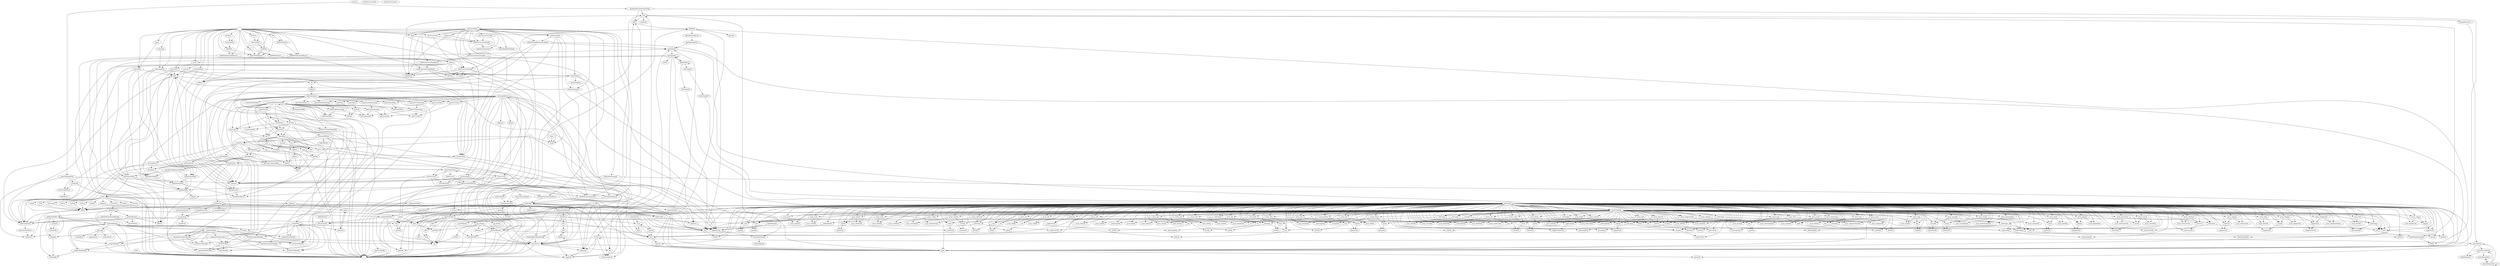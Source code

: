 strict digraph deps {
"_daterange" [style=solid];
"_daterangeOid" [style=solid];
"_int4range" [style=solid];
"_int4rangeOid" [style=solid];
"_int8range" [style=solid];
"_int8rangeOid" [style=solid];
"_numrange" [style=solid];
"_numrangeOid" [style=solid];
"_tsrange" [style=solid];
"_tsrangeOid" [style=solid];
"_tstzrange" [style=solid];
"_tstzrangeOid" [style=solid];
"array" [style=solid];
"arrayFormat" [style=solid];
"array_bit" [style=solid];
"array_bitOid" [style=solid];
"array_bool" [style=solid];
"array_boolOid" [style=solid];
"array_box" [style=solid];
"array_boxOid" [style=solid];
"array_bpchar" [style=solid];
"array_bpcharOid" [style=solid];
"array_bytea" [style=solid];
"array_byteaOid" [style=solid];
"array_char" [style=solid];
"array_charOid" [style=solid];
"array_cid" [style=solid];
"array_cidOid" [style=solid];
"array_cidr" [style=solid];
"array_cidrOid" [style=solid];
"array_circle" [style=solid];
"array_circleOid" [style=solid];
"array_date" [style=solid];
"array_dateOid" [style=solid];
"array_float4" [style=solid];
"array_float4Oid" [style=solid];
"array_float8" [style=solid];
"array_float8Oid" [style=solid];
"array_inet" [style=solid];
"array_inetOid" [style=solid];
"array_int2" [style=solid];
"array_int2Oid" [style=solid];
"array_int2vector" [style=solid];
"array_int2vectorOid" [style=solid];
"array_int4" [style=solid];
"array_int4Oid" [style=solid];
"array_int8" [style=solid];
"array_int8Oid" [style=solid];
"array_interval" [style=solid];
"array_intervalOid" [style=solid];
"array_json" [style=solid];
"array_jsonOid" [style=solid];
"array_jsonb" [style=solid];
"array_jsonbOid" [style=solid];
"array_line" [style=solid];
"array_lineOid" [style=solid];
"array_lseg" [style=solid];
"array_lsegOid" [style=solid];
"array_macaddr" [style=solid];
"array_macaddrOid" [style=solid];
"array_money" [style=solid];
"array_moneyOid" [style=solid];
"array_name" [style=solid];
"array_nameOid" [style=solid];
"array_numeric" [style=solid];
"array_numericOid" [style=solid];
"array_oid" [style=solid];
"array_oidOid" [style=solid];
"array_oidvector" [style=solid];
"array_oidvectorOid" [style=solid];
"array_path" [style=solid];
"array_pathOid" [style=solid];
"array_point" [style=solid];
"array_pointOid" [style=solid];
"array_polygon" [style=solid];
"array_polygonOid" [style=solid];
"array_record" [style=solid];
"array_recordOid" [style=solid];
"array_refcursor" [style=solid];
"array_refcursorOid" [style=solid];
"array_regclass" [style=solid];
"array_regclassOid" [style=solid];
"array_regoper" [style=solid];
"array_regoperOid" [style=solid];
"array_regoperator" [style=solid];
"array_regoperatorOid" [style=solid];
"array_regproc" [style=solid];
"array_regprocOid" [style=solid];
"array_regprocedure" [style=solid];
"array_regprocedureOid" [style=solid];
"array_regtype" [style=solid];
"array_regtypeOid" [style=solid];
"array_text" [style=solid];
"array_textOid" [style=solid];
"array_tid" [style=solid];
"array_tidOid" [style=solid];
"array_time" [style=solid];
"array_timeOid" [style=solid];
"array_timestamp" [style=solid];
"array_timestampOid" [style=solid];
"array_timestamptz" [style=solid];
"array_timestamptzOid" [style=solid];
"array_timetz" [style=solid];
"array_timetzOid" [style=solid];
"array_uuid" [style=solid];
"array_uuidOid" [style=solid];
"array_varbit" [style=solid];
"array_varbitOid" [style=solid];
"array_varchar" [style=solid];
"array_varcharOid" [style=solid];
"array_xid" [style=solid];
"array_xidOid" [style=solid];
"array_xml" [style=solid];
"array_xmlOid" [style=solid];
"attoFieldParser" [style=solid];
"begin" [style=solid];
"beginLevel" [style=solid];
"beginMode" [style=solid];
"bit" [style=solid];
"bitOid" [style=solid];
"bool" [style=solid];
"boolOid" [style=solid];
"box" [style=solid];
"boxOid" [style=solid];
"bpchar" [style=solid];
"bpcharOid" [style=solid];
"breakOnSingleQuestionMark" [style=solid];
"buildAction" [style=solid];
"buildQuery" [style=solid];
"bytea" [style=solid];
"byteaOid" [style=solid];
"catchViolation" [style=solid];
"char" [style=solid];
"charOid" [style=solid];
"checkError" [style=solid];
"cid" [style=solid];
"cidOid" [style=solid];
"cidr" [style=solid];
"cidrOid" [style=solid];
"circle" [style=solid];
"circleOid" [style=solid];
"close" [style=solid];
"closeCursor" [style=solid];
"cmpZonedTime" [style=solid];
"cmpZonedTimestamp" [style=solid];
"commit" [style=solid];
"connect" [style=solid];
"connectPostgreSQL" [style=solid];
"connectdb" [style=solid];
"constraintViolation" [style=solid];
"constraintViolationE" [style=solid];
"consumeResults" [style=solid];
"contains" [style=solid];
"containsBy" [style=solid];
"conversionError" [style=solid];
"conversionMap" [style=solid];
"convertNotice" [style=solid];
"copy" [style=solid];
"copy_" [style=solid];
"date" [style=solid];
"dateOid" [style=solid];
"dateToBuilder" [style=solid];
"daterange" [style=solid];
"daterangeOid" [style=solid];
"day" [style=solid];
"dayToBuilder" [style=solid];
"declareCursor" [style=solid];
"defaultConnectInfo" [style=solid];
"defaultFoldOptions" [style=solid];
"defaultIsolationLevel" [style=solid];
"defaultReadWriteMode" [style=solid];
"defaultTransactionMode" [style=solid];
"delimit" [style=solid];
"digit" [style=solid];
"digits2" [style=solid];
"digits3" [style=solid];
"digits4" [style=solid];
"disconnectedError" [style=solid];
"doCopy" [style=solid];
"doCopyIn" [style=solid];
"doFold" [style=solid];
"doFromField" [style=solid];
"doubleQuoted" [style=solid];
"ellipsis" [style=solid];
"empty" [style=solid];
"eq" [style=solid];
"esc" [style=solid];
"escapeAppend" [style=solid];
"escapeByteaConn" [style=solid];
"escapeIdentifier" [style=solid];
"escapeStringConn" [style=solid];
"escapeWrap" [style=solid];
"exec" [style=solid];
"execute" [style=solid];
"executeMany" [style=solid];
"execute_" [style=solid];
"f" [style=solid];
"fatalError" [style=solid];
"fdError" [style=solid];
"ff" [style=solid];
"field" [style=solid];
"fieldWith" [style=solid];
"finishExecute" [style=solid];
"finishQueryWith" [style=solid];
"finishQueryWithV" [style=solid];
"finishQueryWithVU" [style=solid];
"finishQueryWith\'" [style=solid];
"float4" [style=solid];
"float4Oid" [style=solid];
"float8" [style=solid];
"float8Oid" [style=solid];
"fmt" [style=solid];
"fmtError" [style=solid];
"fmtErrorBs" [style=solid];
"fmt\'" [style=solid];
"fold" [style=solid];
"foldCopyData" [style=solid];
"foldForward" [style=solid];
"foldForwardWithParser" [style=solid];
"foldM\'" [style=solid];
"foldWith" [style=solid];
"foldWithOptions" [style=solid];
"foldWithOptionsAndParser" [style=solid];
"foldWithOptionsAndParser_" [style=solid];
"foldWithOptions_" [style=solid];
"foldWith_" [style=solid];
"fold_" [style=solid];
"forEach" [style=solid];
"forEachWith" [style=solid];
"forEachWith_" [style=solid];
"forEach_" [style=solid];
"forM\'" [style=solid];
"format" [style=solid];
"formatMany" [style=solid];
"formatQuery" [style=solid];
"frac" [style=solid];
"fromArray" [style=solid];
"fromFieldJSONByteString" [style=solid];
"fromFieldRange" [style=solid];
"fromJSONField" [style=solid];
"fromPico" [style=solid];
"getAeson" [style=solid];
"getAttInfos" [style=solid];
"getBackendPID" [style=solid];
"getCopyCommandTag" [style=solid];
"getCopyData" [style=solid];
"getDate" [style=solid];
"getDay" [style=solid];
"getLocalTime" [style=solid];
"getLocalTimestamp" [style=solid];
"getNotification" [style=solid];
"getNotificationNonBlocking" [style=solid];
"getRowWith" [style=solid];
"getTimeOfDay" [style=solid];
"getTimeZone" [style=solid];
"getTimeZoneHMS" [style=solid];
"getTypeInfo" [style=solid];
"getTypeInfoByCol" [style=solid];
"getTypeInfo\'" [style=solid];
"getTypenameByCol" [style=solid];
"getTypoid" [style=solid];
"getUTCTime" [style=solid];
"getUTCTimestamp" [style=solid];
"getUnbounded" [style=solid];
"getZonedTime" [style=solid];
"getZonedTimestamp" [style=solid];
"getvalue" [style=solid];
"hstore" [style=solid];
"inQuotes" [style=solid];
"inet" [style=solid];
"inetOid" [style=solid];
"infixr" [style=solid];
"inlineTypoid" [style=solid];
"inlineTypoidP" [style=solid];
"int2" [style=solid];
"int2Oid" [style=solid];
"int2vector" [style=solid];
"int2vectorOid" [style=solid];
"int4" [style=solid];
"int4Oid" [style=solid];
"int4range" [style=solid];
"int4rangeOid" [style=solid];
"int8" [style=solid];
"int8Oid" [style=solid];
"int8range" [style=solid];
"int8rangeOid" [style=solid];
"interleaveFoldr" [style=solid];
"interval" [style=solid];
"intervalOid" [style=solid];
"isEmpty" [style=solid];
"isEmptyBy" [style=solid];
"isFailedTransactionError" [style=solid];
"isNoActiveTransactionError" [style=solid];
"isSerializationError" [style=solid];
"isSqlState" [style=solid];
"json" [style=solid];
"jsonOid" [style=solid];
"jsonb" [style=solid];
"jsonbOid" [style=solid];
"left" [style=solid];
"libPQError" [style=solid];
"liftB" [style=solid];
"liftConversion" [style=solid];
"liftPQ" [style=solid];
"liftRowParser" [style=solid];
"line" [style=solid];
"lineOid" [style=solid];
"loClose" [style=solid];
"loCreat" [style=solid];
"loCreate" [style=solid];
"loExport" [style=solid];
"loImport" [style=solid];
"loImportWithOid" [style=solid];
"loOpen" [style=solid];
"loRead" [style=solid];
"loSeek" [style=solid];
"loTell" [style=solid];
"loTruncate" [style=solid];
"loUnlink" [style=solid];
"loWrite" [style=solid];
"localTime" [style=solid];
"localTimeToBuilder" [style=solid];
"localTimestampToBuilder" [style=solid];
"localToUTCTimeOfDayHMS" [style=solid];
"lowerBound" [style=solid];
"lseg" [style=solid];
"lsegOid" [style=solid];
"macaddr" [style=solid];
"macaddrOid" [style=solid];
"mask" [style=solid];
"minimizeSpace" [style=solid];
"mkCompats" [style=solid];
"money" [style=solid];
"moneyOid" [style=solid];
"name" [style=solid];
"nameOid" [style=solid];
"newNullConnection" [style=solid];
"newSavepoint" [style=solid];
"newTempName" [style=solid];
"nfields" [style=solid];
"nominalDiffTime" [style=solid];
"nominalDiffTimeToBuilder" [style=solid];
"null" [style=solid];
"numFieldsRemaining" [style=solid];
"numeric" [style=solid];
"numericOid" [style=solid];
"numrange" [style=solid];
"numrangeOid" [style=solid];
"oid" [style=solid];
"oid2int" [style=solid];
"oidOid" [style=solid];
"oidvector" [style=solid];
"oidvectorOid" [style=solid];
"ok16" [style=solid];
"ok32" [style=solid];
"ok64" [style=solid];
"okBinary" [style=solid];
"okInt" [style=solid];
"okText" [style=solid];
"okText\'" [style=solid];
"optionalField" [style=solid];
"parseDate" [style=solid];
"parseDay" [style=solid];
"parseHStore" [style=solid];
"parseHStoreKeyVal" [style=solid];
"parseHStoreList" [style=solid];
"parseHStoreText" [style=solid];
"parseHStoreTexts" [style=solid];
"parseLocalTime" [style=solid];
"parseLocalTimestamp" [style=solid];
"parseMaybe" [style=solid];
"parseQ1" [style=solid];
"parseQ2" [style=solid];
"parseTemplate" [style=solid];
"parseTimeOfDay" [style=solid];
"parseUTCTime" [style=solid];
"parseUTCTimestamp" [style=solid];
"parseZonedTime" [style=solid];
"parseZonedTimestamp" [style=solid];
"path" [style=solid];
"pathOid" [style=solid];
"pgArrayFieldParser" [style=solid];
"pg_double" [style=solid];
"pg_rational" [style=solid];
"pgrange" [style=solid];
"plain" [style=solid];
"point" [style=solid];
"pointOid" [style=solid];
"polygon" [style=solid];
"polygonOid" [style=solid];
"postgreSQLConnectionString" [style=solid];
"putCopyData" [style=solid];
"putCopyEnd" [style=solid];
"putCopyError" [style=solid];
"query" [style=solid];
"queryWith" [style=solid];
"queryWith_" [style=solid];
"query_" [style=solid];
"quote" [style=solid];
"quoted" [style=solid];
"rangeElem" [style=solid];
"rangeToBuilder" [style=solid];
"rangeToBuilderBy" [style=solid];
"record" [style=solid];
"recordOid" [style=solid];
"refcursor" [style=solid];
"refcursorOid" [style=solid];
"regclass" [style=solid];
"regclassOid" [style=solid];
"regoper" [style=solid];
"regoperOid" [style=solid];
"regoperator" [style=solid];
"regoperatorOid" [style=solid];
"regproc" [style=solid];
"regprocOid" [style=solid];
"regprocedure" [style=solid];
"regprocedureOid" [style=solid];
"regtype" [style=solid];
"regtypeOid" [style=solid];
"releaseSavepoint" [style=solid];
"renderNull" [style=solid];
"returnError" [style=solid];
"returning" [style=solid];
"returningWith" [style=solid];
"rollback" [style=solid];
"rollbackToAndReleaseSavepoint" [style=solid];
"rollbackToSavepoint" [style=solid];
"rollback_" [style=solid];
"scanTillQuote" [style=solid];
"seconds" [style=solid];
"skipWhiteSpace" [style=solid];
"sql" [style=solid];
"sqlExp" [style=solid];
"staticTypeInfo" [style=solid];
"tableColumn" [style=solid];
"tableOid" [style=solid];
"text" [style=solid];
"textOid" [style=solid];
"throwLibPQError" [style=solid];
"throwResultError" [style=solid];
"tid" [style=solid];
"tidOid" [style=solid];
"time" [style=solid];
"timeOfDay" [style=solid];
"timeOfDayToBuilder" [style=solid];
"timeOid" [style=solid];
"timeZone" [style=solid];
"timeZoneHMS" [style=solid];
"timeZoneToBuilder" [style=solid];
"timestamp" [style=solid];
"timestampOid" [style=solid];
"timestamptz" [style=solid];
"timestamptzOid" [style=solid];
"timetz" [style=solid];
"timetzOid" [style=solid];
"toBuilder" [style=solid];
"toByteString" [style=solid];
"toJSONField" [style=solid];
"toLazyByteString" [style=solid];
"toPico" [style=solid];
"tsrange" [style=solid];
"tsrangeOid" [style=solid];
"tstzrange" [style=solid];
"tstzrangeOid" [style=solid];
"twoDigits" [style=solid];
"typeInfo" [style=solid];
"typeInfoByOid" [style=solid];
"typename" [style=solid];
"unBinary" [style=solid];
"unboundedToBuilder" [style=solid];
"unescapeBytea" [style=solid];
"unknown" [style=solid];
"unknownOid" [style=solid];
"upperBound" [style=solid];
"utc" [style=solid];
"utcTime" [style=solid];
"utcTimeToBuilder" [style=solid];
"utcTimestampToBuilder" [style=solid];
"uuid" [style=solid];
"uuidOid" [style=solid];
"varbit" [style=solid];
"varbitOid" [style=solid];
"varchar" [style=solid];
"varcharOid" [style=solid];
"void" [style=solid];
"voidOid" [style=solid];
"withConnection" [style=solid];
"withSavepoint" [style=solid];
"withTransaction" [style=solid];
"withTransactionLevel" [style=solid];
"withTransactionMode" [style=solid];
"withTransactionModeRetry" [style=solid];
"withTransactionModeRetry\'" [style=solid];
"withTransactionSerializable" [style=solid];
"xid" [style=solid];
"xidOid" [style=solid];
"xml" [style=solid];
"xmlOid" [style=solid];
"year" [style=solid];
"zonedTime" [style=solid];
"zonedTimeToBuilder" [style=solid];
"zonedTimestampToBuilder" [style=solid];
"" -> "begin";
"" -> "commit";
"" -> "defaultFoldOptions";
"" -> "execute";
"" -> "executeMany";
"" -> "execute_";
"" -> "fold";
"" -> "foldWith";
"" -> "foldWithOptions";
"" -> "foldWithOptionsAndParser";
"" -> "foldWithOptionsAndParser_";
"" -> "foldWithOptions_";
"" -> "foldWith_";
"" -> "fold_";
"" -> "forEach";
"" -> "forEachWith";
"" -> "forEachWith_";
"" -> "forEach_";
"" -> "formatMany";
"" -> "formatQuery";
"" -> "query";
"" -> "queryWith";
"" -> "queryWith_";
"" -> "query_";
"" -> "returning";
"" -> "returningWith";
"" -> "rollback";
"" -> "withSavepoint";
"" -> "withTransaction";
"_daterange" -> "_daterangeOid";
"_daterange" -> "daterange";
"_int4range" -> "_int4rangeOid";
"_int4range" -> "int4range";
"_int8range" -> "_int8rangeOid";
"_int8range" -> "int8range";
"_int8rangeOid" -> "toByteString";
"_numrange" -> "_numrangeOid";
"_numrange" -> "numrange";
"_tsrange" -> "_tsrangeOid";
"_tsrange" -> "tsrange";
"_tstzrange" -> "_tstzrangeOid";
"_tstzrange" -> "tstzrange";
"array" -> "array";
"array" -> "char";
"array" -> "plain";
"array" -> "quoted";
"arrayFormat" -> "array";
"arrayFormat" -> "plain";
"arrayFormat" -> "quoted";
"array_bit" -> "array_bitOid";
"array_bit" -> "bit";
"array_bool" -> "array_boolOid";
"array_bool" -> "bool";
"array_box" -> "array_boxOid";
"array_box" -> "box";
"array_bpchar" -> "array_bpcharOid";
"array_bpchar" -> "bpchar";
"array_bytea" -> "array_byteaOid";
"array_bytea" -> "bytea";
"array_char" -> "array_charOid";
"array_char" -> "char";
"array_cid" -> "array_cidOid";
"array_cid" -> "cid";
"array_cidr" -> "array_cidrOid";
"array_cidr" -> "cidr";
"array_circle" -> "array_circleOid";
"array_circle" -> "circle";
"array_date" -> "array_dateOid";
"array_date" -> "date";
"array_float4" -> "array_float4Oid";
"array_float4" -> "float4";
"array_float8" -> "array_float8Oid";
"array_float8" -> "float8";
"array_inet" -> "array_inetOid";
"array_inet" -> "inet";
"array_int2" -> "array_int2Oid";
"array_int2" -> "int2";
"array_int2vector" -> "array_int2vectorOid";
"array_int2vector" -> "int2vector";
"array_int4" -> "array_int4Oid";
"array_int4" -> "int4";
"array_int8" -> "array_int8Oid";
"array_int8" -> "int8";
"array_interval" -> "array_intervalOid";
"array_interval" -> "interval";
"array_json" -> "array_jsonOid";
"array_json" -> "json";
"array_jsonb" -> "array_jsonbOid";
"array_jsonb" -> "jsonb";
"array_line" -> "array_lineOid";
"array_line" -> "line";
"array_lseg" -> "array_lsegOid";
"array_lseg" -> "lseg";
"array_macaddr" -> "array_macaddrOid";
"array_macaddr" -> "macaddr";
"array_money" -> "array_moneyOid";
"array_money" -> "money";
"array_name" -> "array_nameOid";
"array_name" -> "name";
"array_numeric" -> "array_numericOid";
"array_numeric" -> "numeric";
"array_oid" -> "array_oidOid";
"array_oid" -> "oid";
"array_oidvector" -> "array_oidvectorOid";
"array_oidvector" -> "oidvector";
"array_path" -> "array_pathOid";
"array_path" -> "path";
"array_point" -> "array_pointOid";
"array_point" -> "point";
"array_polygon" -> "array_polygonOid";
"array_polygon" -> "polygon";
"array_record" -> "array_recordOid";
"array_record" -> "record";
"array_refcursor" -> "array_refcursorOid";
"array_refcursor" -> "refcursor";
"array_regclass" -> "array_regclassOid";
"array_regclass" -> "regclass";
"array_regoper" -> "array_regoperOid";
"array_regoper" -> "regoper";
"array_regoperator" -> "array_regoperatorOid";
"array_regoperator" -> "regoperator";
"array_regproc" -> "array_regprocOid";
"array_regproc" -> "regproc";
"array_regprocedure" -> "array_regprocedureOid";
"array_regprocedure" -> "regprocedure";
"array_regtype" -> "array_regtypeOid";
"array_regtype" -> "regtype";
"array_text" -> "array_textOid";
"array_text" -> "text";
"array_tid" -> "array_tidOid";
"array_tid" -> "tid";
"array_time" -> "array_timeOid";
"array_time" -> "time";
"array_timestamp" -> "array_timestampOid";
"array_timestamp" -> "timestamp";
"array_timestamptz" -> "array_timestamptzOid";
"array_timestamptz" -> "timestamptz";
"array_timetz" -> "array_timetzOid";
"array_timetz" -> "timetz";
"array_uuid" -> "array_uuidOid";
"array_uuid" -> "uuid";
"array_varbit" -> "array_varbitOid";
"array_varbit" -> "varbit";
"array_varchar" -> "array_varcharOid";
"array_varchar" -> "varchar";
"array_xid" -> "array_xidOid";
"array_xid" -> "xid";
"array_xml" -> "array_xmlOid";
"array_xml" -> "xml";
"attoFieldParser" -> "doFromField";
"attoFieldParser" -> "f";
"attoFieldParser" -> "field";
"attoFieldParser" -> "fieldWith";
"attoFieldParser" -> "numFieldsRemaining";
"attoFieldParser" -> "returnError";
"begin" -> "beginMode";
"begin" -> "defaultTransactionMode";
"beginLevel" -> "beginMode";
"beginLevel" -> "defaultTransactionMode";
"beginMode" -> "execute_";
"bit" -> "bitOid";
"bool" -> "boolOid";
"box" -> "boxOid";
"bpchar" -> "bpcharOid";
"breakOnSingleQuestionMark" -> "finishQueryWith";
"breakOnSingleQuestionMark" -> "finishQueryWithV";
"breakOnSingleQuestionMark" -> "finishQueryWithVU";
"breakOnSingleQuestionMark" -> "getRowWith";
"buildAction" -> "buildAction";
"buildAction" -> "escapeByteaConn";
"buildAction" -> "escapeIdentifier";
"buildAction" -> "escapeStringConn";
"buildAction" -> "fmtErrorBs";
"buildAction" -> "quote";
"buildQuery" -> "breakOnSingleQuestionMark";
"buildQuery" -> "buildAction";
"buildQuery" -> "fmtError";
"bytea" -> "byteaOid";
"catchViolation" -> "constraintViolation";
"catchViolation" -> "f";
"char" -> "charOid";
"cid" -> "cidOid";
"cidr" -> "cidrOid";
"circle" -> "circleOid";
"close" -> "mask";
"closeCursor" -> "execute_";
"closeCursor" -> "isFailedTransactionError";
"closeCursor" -> "name";
"closeCursor" -> "void";
"cmpZonedTime" -> "cmpZonedTimestamp";
"cmpZonedTime" -> "dayToBuilder";
"cmpZonedTime" -> "localTimeToBuilder";
"cmpZonedTime" -> "rangeToBuilder";
"cmpZonedTime" -> "rangeToBuilderBy";
"cmpZonedTime" -> "timeOfDayToBuilder";
"cmpZonedTime" -> "utcTimestampToBuilder";
"cmpZonedTime" -> "zonedTimestampToBuilder";
"cmpZonedTimestamp" -> "dateToBuilder";
"cmpZonedTimestamp" -> "localTimestampToBuilder";
"cmpZonedTimestamp" -> "nominalDiffTimeToBuilder";
"cmpZonedTimestamp" -> "rangeToBuilder";
"commit" -> "execute_";
"connect" -> "connectPostgreSQL";
"connect" -> "postgreSQLConnectionString";
"connectPostgreSQL" -> "connectdb";
"connectPostgreSQL" -> "execute_";
"connectPostgreSQL" -> "fatalError";
"connectdb" -> "fdError";
"connectdb" -> "throwLibPQError";
"constraintViolation" -> "parseMaybe";
"constraintViolation" -> "parseQ1";
"constraintViolation" -> "parseQ2";
"constraintViolationE" -> "constraintViolation";
"consumeResults" -> "closeCursor";
"consumeResults" -> "consumeResults";
"consumeResults" -> "declareCursor";
"consumeResults" -> "foldForward";
"consumeResults" -> "foldForwardWithParser";
"contains" -> "containsBy";
"conversionMap" -> "f";
"copy" -> "doCopy";
"copy" -> "formatQuery";
"copy_" -> "doCopy";
"date" -> "dateOid";
"dateToBuilder" -> "dayToBuilder";
"dateToBuilder" -> "unboundedToBuilder";
"daterange" -> "date";
"daterange" -> "daterangeOid";
"day" -> "char";
"day" -> "digits2";
"day" -> "liftB";
"day" -> "twoDigits";
"day" -> "year";
"declareCursor" -> "execute_";
"declareCursor" -> "name";
"declareCursor" -> "newTempName";
"declareCursor" -> "void";
"defaultTransactionMode" -> "defaultIsolationLevel";
"defaultTransactionMode" -> "defaultReadWriteMode";
"delimit" -> "delimit";
"delimit" -> "fmt\'";
"digits2" -> "digit";
"digits3" -> "digit";
"digits3" -> "digits2";
"digits4" -> "digit";
"digits4" -> "digits3";
"disconnectedError" -> "fatalError";
"doCopy" -> "exec";
"doCopy" -> "throwResultError";
"doCopyIn" -> "fdError";
"doFold" -> "closeCursor";
"doFold" -> "declareCursor";
"doFold" -> "f";
"doFold" -> "foldForwardWithParser";
"doFold" -> "withConnection";
"doFold" -> "withTransactionMode";
"doFromField" -> "f";
"doFromField" -> "returnError";
"doubleQuoted" -> "toByteString";
"empty" -> "eq";
"empty" -> "isEmpty";
"esc" -> "f";
"esc" -> "fromPico";
"esc" -> "mask";
"esc" -> "toByteString";
"esc" -> "toPico";
"escapeByteaConn" -> "escapeWrap";
"escapeIdentifier" -> "escapeWrap";
"escapeStringConn" -> "escapeWrap";
"escapeWrap" -> "checkError";
"escapeWrap" -> "f";
"escapeWrap" -> "withConnection";
"exec" -> "fdError";
"exec" -> "sql";
"exec" -> "throwLibPQError";
"exec" -> "withConnection";
"execute" -> "exec";
"execute" -> "finishExecute";
"execute" -> "formatQuery";
"executeMany" -> "exec";
"executeMany" -> "finishExecute";
"executeMany" -> "formatMany";
"execute_" -> "exec";
"execute_" -> "finishExecute";
"ff" -> "f";
"ff" -> "left";
"ff" -> "name";
"ff" -> "pgArrayFieldParser";
"ff" -> "tableOid";
"ff" -> "typename";
"field" -> "fieldWith";
"fieldWith" -> "conversionError";
"fieldWith" -> "ellipsis";
"fieldWith" -> "getTypenameByCol";
"fieldWith" -> "getvalue";
"fieldWith" -> "nfields";
"finishExecute" -> "throwResultError";
"finishQueryWith" -> "finishQueryWith\'";
"finishQueryWith" -> "forM\'";
"finishQueryWith" -> "getRowWith";
"finishQueryWithV" -> "finishQueryWith\'";
"finishQueryWithV" -> "getRowWith";
"finishQueryWithVU" -> "finishQueryWith\'";
"finishQueryWithVU" -> "getRowWith";
"finishQueryWith\'" -> "throwResultError";
"float4" -> "float4Oid";
"float8" -> "float8Oid";
"fmt" -> "fmt\'";
"fmtError" -> "toByteString";
"fmtErrorBs" -> "fmtError";
"fmt\'" -> "delimit";
"fold" -> "defaultFoldOptions";
"fold" -> "foldWithOptions";
"foldCopyData" -> "f";
"foldCopyData" -> "foldCopyData";
"foldCopyData" -> "getCopyData";
"foldForward" -> "foldForwardWithParser";
"foldForwardWithParser" -> "exec";
"foldForwardWithParser" -> "f";
"foldForwardWithParser" -> "foldM\'";
"foldForwardWithParser" -> "getRowWith";
"foldForwardWithParser" -> "name";
"foldForwardWithParser" -> "throwResultError";
"foldForwardWithParser" -> "toByteString";
"foldM\'" -> "catchViolation";
"foldM\'" -> "constraintViolation";
"foldM\'" -> "constraintViolationE";
"foldM\'" -> "f";
"foldM\'" -> "isFailedTransactionError";
"foldM\'" -> "isNoActiveTransactionError";
"foldM\'" -> "isSerializationError";
"foldWith" -> "defaultFoldOptions";
"foldWith" -> "foldWithOptionsAndParser";
"foldWithOptions" -> "foldWithOptionsAndParser";
"foldWithOptionsAndParser" -> "doFold";
"foldWithOptionsAndParser" -> "f";
"foldWithOptionsAndParser" -> "formatQuery";
"foldWithOptionsAndParser_" -> "doFold";
"foldWithOptionsAndParser_" -> "f";
"foldWithOptions_" -> "doFold";
"foldWithOptions_" -> "f";
"foldWith_" -> "defaultFoldOptions";
"foldWith_" -> "foldWithOptionsAndParser_";
"fold_" -> "defaultFoldOptions";
"fold_" -> "foldWithOptions_";
"forEach" -> "forEachWith";
"forEachWith" -> "foldWith";
"forEachWith_" -> "foldWith_";
"forEach_" -> "forEachWith_";
"forM\'" -> "loClose";
"forM\'" -> "loCreat";
"forM\'" -> "loCreate";
"forM\'" -> "loExport";
"forM\'" -> "loImport";
"forM\'" -> "loImportWithOid";
"forM\'" -> "loOpen";
"forM\'" -> "loRead";
"forM\'" -> "loSeek";
"forM\'" -> "loTell";
"forM\'" -> "loTruncate";
"forM\'" -> "loUnlink";
"forM\'" -> "loWrite";
"format" -> "f";
"format" -> "optionalField";
"format" -> "returnError";
"formatMany" -> "buildQuery";
"formatMany" -> "fmtError";
"formatMany" -> "parseTemplate";
"formatMany" -> "toByteString";
"formatQuery" -> "buildQuery";
"formatQuery" -> "null";
"formatQuery" -> "toByteString";
"frac" -> "digit";
"frac" -> "digits4";
"frac" -> "liftB";
"fromArray" -> "array";
"fromArray" -> "f";
"fromArray" -> "fmt";
"fromArray" -> "fromFieldJSONByteString";
"fromArray" -> "liftConversion";
"fromArray" -> "returnError";
"fromArray" -> "uuid";
"fromFieldJSONByteString" -> "f";
"fromFieldJSONByteString" -> "returnError";
"fromFieldRange" -> "cmpZonedTime";
"fromFieldRange" -> "empty";
"fromFieldRange" -> "f";
"fromFieldRange" -> "pgrange";
"fromFieldRange" -> "rangeToBuilder";
"fromFieldRange" -> "rangeToBuilderBy";
"fromFieldRange" -> "returnError";
"fromFieldRange" -> "typeInfo";
"fromFieldRange" -> "utcTimeToBuilder";
"fromFieldRange" -> "zonedTimeToBuilder";
"fromJSONField" -> "eq";
"fromJSONField" -> "f";
"fromJSONField" -> "liftConversion";
"fromJSONField" -> "path";
"fromJSONField" -> "returnError";
"fromPico" -> "copy";
"fromPico" -> "copy_";
"fromPico" -> "foldCopyData";
"fromPico" -> "getCopyData";
"fromPico" -> "putCopyData";
"fromPico" -> "putCopyEnd";
"fromPico" -> "putCopyError";
"getAeson" -> "f";
"getAeson" -> "fromJSONField";
"getAeson" -> "getAeson";
"getAeson" -> "getBackendPID";
"getAeson" -> "getNotification";
"getAeson" -> "getNotificationNonBlocking";
"getAttInfos" -> "getAttInfos";
"getAttInfos" -> "getTypeInfo\'";
"getAttInfos" -> "inlineTypoid";
"getAttInfos" -> "mkCompats";
"getBackendPID" -> "contains";
"getBackendPID" -> "containsBy";
"getBackendPID" -> "empty";
"getBackendPID" -> "f";
"getBackendPID" -> "fromFieldRange";
"getBackendPID" -> "isEmpty";
"getBackendPID" -> "isEmptyBy";
"getBackendPID" -> "withConnection";
"getCopyCommandTag" -> "consumeResults";
"getCopyData" -> "fdError";
"getCopyData" -> "getCopyCommandTag";
"getCopyData" -> "withConnection";
"getDate" -> "getDay";
"getDate" -> "getUnbounded";
"getLocalTimestamp" -> "getLocalTime";
"getLocalTimestamp" -> "getUnbounded";
"getNotification" -> "convertNotice";
"getNotification" -> "fdError";
"getNotification" -> "void";
"getNotification" -> "withConnection";
"getNotificationNonBlocking" -> "convertNotice";
"getNotificationNonBlocking" -> "withConnection";
"getRowWith" -> "ellipsis";
"getRowWith" -> "forM\'";
"getRowWith" -> "getTypeInfo";
"getTimeZone" -> "utc";
"getTypeInfo" -> "getTypeInfo\'";
"getTypeInfo" -> "staticTypeInfo";
"getTypeInfoByCol" -> "getTypeInfo";
"getTypeInfoByCol" -> "oid";
"getTypeInfo\'" -> "fatalError";
"getTypeInfo\'" -> "getAttInfos";
"getTypeInfo\'" -> "getTypeInfo\'";
"getTypeInfo\'" -> "oid";
"getTypeInfo\'" -> "oid2int";
"getTypeInfo\'" -> "query";
"getTypeInfo\'" -> "typeInfo";
"getTypenameByCol" -> "getTypeInfoByCol";
"getTypoid" -> "_daterange";
"getTypoid" -> "_daterangeOid";
"getTypoid" -> "_int4range";
"getTypoid" -> "_int4rangeOid";
"getTypoid" -> "_int8range";
"getTypoid" -> "_int8rangeOid";
"getTypoid" -> "_numrange";
"getTypoid" -> "_numrangeOid";
"getTypoid" -> "_tsrange";
"getTypoid" -> "_tsrangeOid";
"getTypoid" -> "_tstzrange";
"getTypoid" -> "_tstzrangeOid";
"getTypoid" -> "array_bit";
"getTypoid" -> "array_bitOid";
"getTypoid" -> "array_bool";
"getTypoid" -> "array_boolOid";
"getTypoid" -> "array_box";
"getTypoid" -> "array_boxOid";
"getTypoid" -> "array_bpchar";
"getTypoid" -> "array_bpcharOid";
"getTypoid" -> "array_bytea";
"getTypoid" -> "array_byteaOid";
"getTypoid" -> "array_char";
"getTypoid" -> "array_charOid";
"getTypoid" -> "array_cid";
"getTypoid" -> "array_cidOid";
"getTypoid" -> "array_cidr";
"getTypoid" -> "array_cidrOid";
"getTypoid" -> "array_circle";
"getTypoid" -> "array_circleOid";
"getTypoid" -> "array_date";
"getTypoid" -> "array_dateOid";
"getTypoid" -> "array_float4";
"getTypoid" -> "array_float4Oid";
"getTypoid" -> "array_float8";
"getTypoid" -> "array_float8Oid";
"getTypoid" -> "array_inet";
"getTypoid" -> "array_inetOid";
"getTypoid" -> "array_int2";
"getTypoid" -> "array_int2Oid";
"getTypoid" -> "array_int2vector";
"getTypoid" -> "array_int2vectorOid";
"getTypoid" -> "array_int4";
"getTypoid" -> "array_int4Oid";
"getTypoid" -> "array_int8";
"getTypoid" -> "array_int8Oid";
"getTypoid" -> "array_interval";
"getTypoid" -> "array_intervalOid";
"getTypoid" -> "array_json";
"getTypoid" -> "array_jsonOid";
"getTypoid" -> "array_jsonb";
"getTypoid" -> "array_jsonbOid";
"getTypoid" -> "array_line";
"getTypoid" -> "array_lineOid";
"getTypoid" -> "array_lseg";
"getTypoid" -> "array_lsegOid";
"getTypoid" -> "array_macaddr";
"getTypoid" -> "array_macaddrOid";
"getTypoid" -> "array_money";
"getTypoid" -> "array_moneyOid";
"getTypoid" -> "array_name";
"getTypoid" -> "array_nameOid";
"getTypoid" -> "array_numeric";
"getTypoid" -> "array_numericOid";
"getTypoid" -> "array_oid";
"getTypoid" -> "array_oidOid";
"getTypoid" -> "array_oidvector";
"getTypoid" -> "array_oidvectorOid";
"getTypoid" -> "array_path";
"getTypoid" -> "array_pathOid";
"getTypoid" -> "array_point";
"getTypoid" -> "array_pointOid";
"getTypoid" -> "array_polygon";
"getTypoid" -> "array_polygonOid";
"getTypoid" -> "array_record";
"getTypoid" -> "array_recordOid";
"getTypoid" -> "array_refcursor";
"getTypoid" -> "array_refcursorOid";
"getTypoid" -> "array_regclass";
"getTypoid" -> "array_regclassOid";
"getTypoid" -> "array_regoper";
"getTypoid" -> "array_regoperOid";
"getTypoid" -> "array_regoperator";
"getTypoid" -> "array_regoperatorOid";
"getTypoid" -> "array_regproc";
"getTypoid" -> "array_regprocOid";
"getTypoid" -> "array_regprocedure";
"getTypoid" -> "array_regprocedureOid";
"getTypoid" -> "array_regtype";
"getTypoid" -> "array_regtypeOid";
"getTypoid" -> "array_text";
"getTypoid" -> "array_textOid";
"getTypoid" -> "array_tid";
"getTypoid" -> "array_tidOid";
"getTypoid" -> "array_time";
"getTypoid" -> "array_timeOid";
"getTypoid" -> "array_timestamp";
"getTypoid" -> "array_timestampOid";
"getTypoid" -> "array_timestamptz";
"getTypoid" -> "array_timestamptzOid";
"getTypoid" -> "array_timetz";
"getTypoid" -> "array_timetzOid";
"getTypoid" -> "array_uuid";
"getTypoid" -> "array_uuidOid";
"getTypoid" -> "array_varbit";
"getTypoid" -> "array_varbitOid";
"getTypoid" -> "array_varchar";
"getTypoid" -> "array_varcharOid";
"getTypoid" -> "array_xid";
"getTypoid" -> "array_xidOid";
"getTypoid" -> "array_xml";
"getTypoid" -> "array_xmlOid";
"getTypoid" -> "bit";
"getTypoid" -> "bitOid";
"getTypoid" -> "bool";
"getTypoid" -> "boolOid";
"getTypoid" -> "box";
"getTypoid" -> "boxOid";
"getTypoid" -> "bpchar";
"getTypoid" -> "bpcharOid";
"getTypoid" -> "bytea";
"getTypoid" -> "byteaOid";
"getTypoid" -> "char";
"getTypoid" -> "charOid";
"getTypoid" -> "cid";
"getTypoid" -> "cidOid";
"getTypoid" -> "cidr";
"getTypoid" -> "cidrOid";
"getTypoid" -> "circle";
"getTypoid" -> "circleOid";
"getTypoid" -> "date";
"getTypoid" -> "dateOid";
"getTypoid" -> "daterange";
"getTypoid" -> "daterangeOid";
"getTypoid" -> "float4";
"getTypoid" -> "float4Oid";
"getTypoid" -> "float8";
"getTypoid" -> "float8Oid";
"getTypoid" -> "inet";
"getTypoid" -> "inetOid";
"getTypoid" -> "int2";
"getTypoid" -> "int2Oid";
"getTypoid" -> "int2vector";
"getTypoid" -> "int2vectorOid";
"getTypoid" -> "int4";
"getTypoid" -> "int4Oid";
"getTypoid" -> "int4range";
"getTypoid" -> "int4rangeOid";
"getTypoid" -> "int8";
"getTypoid" -> "int8Oid";
"getTypoid" -> "int8range";
"getTypoid" -> "int8rangeOid";
"getTypoid" -> "interval";
"getTypoid" -> "intervalOid";
"getTypoid" -> "json";
"getTypoid" -> "jsonOid";
"getTypoid" -> "jsonb";
"getTypoid" -> "jsonbOid";
"getTypoid" -> "line";
"getTypoid" -> "lineOid";
"getTypoid" -> "lseg";
"getTypoid" -> "lsegOid";
"getTypoid" -> "macaddr";
"getTypoid" -> "macaddrOid";
"getTypoid" -> "money";
"getTypoid" -> "moneyOid";
"getTypoid" -> "name";
"getTypoid" -> "nameOid";
"getTypoid" -> "numeric";
"getTypoid" -> "numericOid";
"getTypoid" -> "numrange";
"getTypoid" -> "numrangeOid";
"getTypoid" -> "oid";
"getTypoid" -> "oidOid";
"getTypoid" -> "oidvector";
"getTypoid" -> "oidvectorOid";
"getTypoid" -> "path";
"getTypoid" -> "pathOid";
"getTypoid" -> "point";
"getTypoid" -> "pointOid";
"getTypoid" -> "polygon";
"getTypoid" -> "polygonOid";
"getTypoid" -> "record";
"getTypoid" -> "recordOid";
"getTypoid" -> "refcursor";
"getTypoid" -> "refcursorOid";
"getTypoid" -> "regclass";
"getTypoid" -> "regclassOid";
"getTypoid" -> "regoper";
"getTypoid" -> "regoperOid";
"getTypoid" -> "regoperator";
"getTypoid" -> "regoperatorOid";
"getTypoid" -> "regproc";
"getTypoid" -> "regprocOid";
"getTypoid" -> "regprocedure";
"getTypoid" -> "regprocedureOid";
"getTypoid" -> "regtype";
"getTypoid" -> "regtypeOid";
"getTypoid" -> "staticTypeInfo";
"getTypoid" -> "text";
"getTypoid" -> "textOid";
"getTypoid" -> "tid";
"getTypoid" -> "tidOid";
"getTypoid" -> "time";
"getTypoid" -> "timeOid";
"getTypoid" -> "timestamp";
"getTypoid" -> "timestampOid";
"getTypoid" -> "timestamptz";
"getTypoid" -> "timestamptzOid";
"getTypoid" -> "timetz";
"getTypoid" -> "timetzOid";
"getTypoid" -> "tsrange";
"getTypoid" -> "tsrangeOid";
"getTypoid" -> "tstzrange";
"getTypoid" -> "tstzrangeOid";
"getTypoid" -> "unknown";
"getTypoid" -> "unknownOid";
"getTypoid" -> "uuid";
"getTypoid" -> "uuidOid";
"getTypoid" -> "varbit";
"getTypoid" -> "varbitOid";
"getTypoid" -> "varchar";
"getTypoid" -> "varcharOid";
"getTypoid" -> "void";
"getTypoid" -> "voidOid";
"getTypoid" -> "xid";
"getTypoid" -> "xidOid";
"getTypoid" -> "xml";
"getTypoid" -> "xmlOid";
"getUTCTimestamp" -> "getUTCTime";
"getUTCTimestamp" -> "getUnbounded";
"getZonedTimestamp" -> "getUnbounded";
"getZonedTimestamp" -> "getZonedTime";
"hstore" -> "conversionError";
"hstore" -> "f";
"hstore" -> "hstore";
"hstore" -> "parseHStore";
"hstore" -> "returnError";
"hstore" -> "typename";
"inQuotes" -> "quote";
"inet" -> "inetOid";
"infixr" -> "f";
"inlineTypoid" -> "getTypoid";
"inlineTypoidP" -> "getTypoid";
"int2" -> "int2Oid";
"int2vector" -> "int2";
"int2vector" -> "int2vectorOid";
"int4" -> "int4Oid";
"int4range" -> "int4";
"int4range" -> "int4rangeOid";
"int8" -> "int8Oid";
"int8range" -> "int8";
"int8range" -> "int8rangeOid";
"interleaveFoldr" -> "begin";
"interleaveFoldr" -> "beginLevel";
"interleaveFoldr" -> "beginMode";
"interleaveFoldr" -> "commit";
"interleaveFoldr" -> "defaultIsolationLevel";
"interleaveFoldr" -> "defaultReadWriteMode";
"interleaveFoldr" -> "defaultTransactionMode";
"interleaveFoldr" -> "f";
"interleaveFoldr" -> "interleaveFoldr";
"interleaveFoldr" -> "isFailedTransactionError";
"interleaveFoldr" -> "isNoActiveTransactionError";
"interleaveFoldr" -> "isSerializationError";
"interleaveFoldr" -> "newSavepoint";
"interleaveFoldr" -> "releaseSavepoint";
"interleaveFoldr" -> "rollback";
"interleaveFoldr" -> "rollbackToAndReleaseSavepoint";
"interleaveFoldr" -> "rollbackToSavepoint";
"interleaveFoldr" -> "withSavepoint";
"interleaveFoldr" -> "withTransaction";
"interleaveFoldr" -> "withTransactionLevel";
"interleaveFoldr" -> "withTransactionMode";
"interleaveFoldr" -> "withTransactionModeRetry";
"interleaveFoldr" -> "withTransactionModeRetry\'";
"interleaveFoldr" -> "withTransactionSerializable";
"interval" -> "intervalOid";
"isEmpty" -> "isEmptyBy";
"isFailedTransactionError" -> "isSqlState";
"isNoActiveTransactionError" -> "isSqlState";
"isSerializationError" -> "isSqlState";
"isSqlState" -> "attoFieldParser";
"isSqlState" -> "conversionError";
"isSqlState" -> "conversionMap";
"isSqlState" -> "format";
"isSqlState" -> "fromFieldJSONByteString";
"isSqlState" -> "fromJSONField";
"isSqlState" -> "name";
"isSqlState" -> "optionalField";
"isSqlState" -> "pgArrayFieldParser";
"isSqlState" -> "returnError";
"isSqlState" -> "tableColumn";
"isSqlState" -> "tableOid";
"isSqlState" -> "typeInfo";
"isSqlState" -> "typeInfoByOid";
"isSqlState" -> "typename";
"json" -> "jsonOid";
"jsonb" -> "jsonbOid";
"left" -> "conversionError";
"liftConversion" -> "empty";
"liftConversion" -> "f";
"liftPQ" -> "fatalError";
"liftPQ" -> "withConnection";
"liftRowParser" -> "liftConversion";
"line" -> "lineOid";
"loClose" -> "liftPQ";
"loCreat" -> "liftPQ";
"loCreate" -> "liftPQ";
"loCreate" -> "oid";
"loExport" -> "liftPQ";
"loExport" -> "oid";
"loExport" -> "path";
"loImport" -> "liftPQ";
"loImport" -> "path";
"loImportWithOid" -> "liftPQ";
"loImportWithOid" -> "oid";
"loImportWithOid" -> "path";
"loOpen" -> "liftPQ";
"loOpen" -> "oid";
"loRead" -> "liftPQ";
"loSeek" -> "liftPQ";
"loTell" -> "liftPQ";
"loTruncate" -> "liftPQ";
"loUnlink" -> "getAeson";
"loUnlink" -> "liftPQ";
"loUnlink" -> "oid";
"loWrite" -> "liftPQ";
"localTime" -> "day";
"localTime" -> "f";
"localTime" -> "liftB";
"localTime" -> "timeOfDay";
"localTimestampToBuilder" -> "localTimeToBuilder";
"localTimestampToBuilder" -> "unboundedToBuilder";
"lseg" -> "lsegOid";
"macaddr" -> "macaddrOid";
"minimizeSpace" -> "dateToBuilder";
"minimizeSpace" -> "dayToBuilder";
"minimizeSpace" -> "localTimeToBuilder";
"minimizeSpace" -> "localTimestampToBuilder";
"minimizeSpace" -> "nominalDiffTimeToBuilder";
"minimizeSpace" -> "parseDate";
"minimizeSpace" -> "parseDay";
"minimizeSpace" -> "parseLocalTime";
"minimizeSpace" -> "parseLocalTimestamp";
"minimizeSpace" -> "parseTimeOfDay";
"minimizeSpace" -> "parseUTCTime";
"minimizeSpace" -> "parseUTCTimestamp";
"minimizeSpace" -> "parseZonedTime";
"minimizeSpace" -> "parseZonedTimestamp";
"minimizeSpace" -> "time";
"minimizeSpace" -> "timeOfDayToBuilder";
"minimizeSpace" -> "timeZoneToBuilder";
"minimizeSpace" -> "unboundedToBuilder";
"minimizeSpace" -> "utcTimeToBuilder";
"minimizeSpace" -> "utcTimestampToBuilder";
"minimizeSpace" -> "zonedTimeToBuilder";
"minimizeSpace" -> "zonedTimestampToBuilder";
"mkCompats" -> "inlineTypoidP";
"money" -> "moneyOid";
"name" -> "nameOid";
"newSavepoint" -> "execute_";
"newSavepoint" -> "name";
"newSavepoint" -> "newTempName";
"nominalDiffTime" -> "frac";
"nominalDiffTime" -> "fromPico";
"nominalDiffTime" -> "inQuotes";
"nominalDiffTime" -> "renderNull";
"nominalDiffTime" -> "toByteString";
"nominalDiffTime" -> "toJSONField";
"nominalDiffTimeToBuilder" -> "day";
"nominalDiffTimeToBuilder" -> "getDate";
"nominalDiffTimeToBuilder" -> "getDay";
"nominalDiffTimeToBuilder" -> "getLocalTime";
"nominalDiffTimeToBuilder" -> "getLocalTimestamp";
"nominalDiffTimeToBuilder" -> "getTimeOfDay";
"nominalDiffTimeToBuilder" -> "getTimeZone";
"nominalDiffTimeToBuilder" -> "getTimeZoneHMS";
"nominalDiffTimeToBuilder" -> "getUTCTime";
"nominalDiffTimeToBuilder" -> "getUTCTimestamp";
"nominalDiffTimeToBuilder" -> "getZonedTime";
"nominalDiffTimeToBuilder" -> "getZonedTimestamp";
"nominalDiffTimeToBuilder" -> "localTime";
"nominalDiffTimeToBuilder" -> "localToUTCTimeOfDayHMS";
"nominalDiffTimeToBuilder" -> "timeOfDay";
"nominalDiffTimeToBuilder" -> "timeZone";
"nominalDiffTimeToBuilder" -> "timeZoneHMS";
"nominalDiffTimeToBuilder" -> "utcTime";
"nominalDiffTimeToBuilder" -> "zonedTime";
"null" -> "f";
"null" -> "field";
"null" -> "hstore";
"null" -> "null";
"null" -> "numFieldsRemaining";
"null" -> "parseHStoreList";
"null" -> "toBuilder";
"null" -> "toLazyByteString";
"numFieldsRemaining" -> "nfields";
"numeric" -> "numericOid";
"numrange" -> "numeric";
"numrange" -> "numrangeOid";
"oid" -> "oidOid";
"oidvector" -> "oid";
"oidvector" -> "oidvectorOid";
"ok16" -> "eq";
"ok32" -> "eq";
"ok64" -> "ok32";
"okBinary" -> "eq";
"okInt" -> "ok64";
"okText" -> "eq";
"okText\'" -> "eq";
"optionalField" -> "attoFieldParser";
"optionalField" -> "eq";
"optionalField" -> "f";
"optionalField" -> "ok16";
"optionalField" -> "ok32";
"optionalField" -> "ok64";
"optionalField" -> "okInt";
"optionalField" -> "pg_double";
"optionalField" -> "pg_rational";
"optionalField" -> "returnError";
"parseDate" -> "getDate";
"parseDay" -> "getDay";
"parseHStore" -> "parseHStoreKeyVal";
"parseHStore" -> "skipWhiteSpace";
"parseHStoreKeyVal" -> "parseHStoreText";
"parseHStoreKeyVal" -> "skipWhiteSpace";
"parseHStoreList" -> "parseHStore";
"parseHStoreText" -> "parseHStoreTexts";
"parseHStoreTexts" -> "parseHStore";
"parseHStoreTexts" -> "parseHStoreKeyVal";
"parseHStoreTexts" -> "parseHStoreText";
"parseHStoreTexts" -> "parseHStoreTexts";
"parseLocalTime" -> "getLocalTime";
"parseLocalTimestamp" -> "getLocalTimestamp";
"parseQ1" -> "char";
"parseQ1" -> "scanTillQuote";
"parseQ2" -> "parseQ1";
"parseTimeOfDay" -> "getTimeOfDay";
"parseUTCTime" -> "getUTCTime";
"parseUTCTimestamp" -> "getUTCTimestamp";
"parseZonedTime" -> "getZonedTime";
"parseZonedTimestamp" -> "getZonedTimestamp";
"path" -> "pathOid";
"pgArrayFieldParser" -> "f";
"pgArrayFieldParser" -> "fromArray";
"pgArrayFieldParser" -> "returnError";
"pgArrayFieldParser" -> "typeInfo";
"pg_rational" -> "attoFieldParser";
"pg_rational" -> "doFromField";
"pg_rational" -> "f";
"pg_rational" -> "okText\'";
"pg_rational" -> "unBinary";
"pgrange" -> "lowerBound";
"pgrange" -> "rangeElem";
"pgrange" -> "upperBound";
"point" -> "pointOid";
"polygon" -> "polygonOid";
"postgreSQLConnectionString" -> "field";
"postgreSQLConnectionString" -> "name";
"postgreSQLConnectionString" -> "null";
"putCopyData" -> "doCopyIn";
"putCopyData" -> "withConnection";
"putCopyEnd" -> "doCopyIn";
"putCopyEnd" -> "getCopyCommandTag";
"putCopyEnd" -> "withConnection";
"putCopyError" -> "consumeResults";
"putCopyError" -> "doCopyIn";
"putCopyError" -> "withConnection";
"query" -> "queryWith";
"queryWith" -> "exec";
"queryWith" -> "finishQueryWith";
"queryWith" -> "finishQueryWithV";
"queryWith" -> "finishQueryWithVU";
"queryWith" -> "formatQuery";
"queryWith_" -> "exec";
"queryWith_" -> "finishQueryWith";
"queryWith_" -> "finishQueryWithV";
"queryWith_" -> "finishQueryWithVU";
"query_" -> "queryWith_";
"quote" -> "fmtErrorBs";
"quote" -> "inQuotes";
"quoted" -> "char";
"rangeToBuilder" -> "rangeToBuilderBy";
"rangeToBuilderBy" -> "f";
"rangeToBuilderBy" -> "fromFieldRange";
"rangeToBuilderBy" -> "isEmptyBy";
"record" -> "recordOid";
"refcursor" -> "refcursorOid";
"regclass" -> "regclassOid";
"regoper" -> "regoperOid";
"regoperator" -> "regoperatorOid";
"regproc" -> "regprocOid";
"regprocedure" -> "regprocedureOid";
"regtype" -> "regtypeOid";
"releaseSavepoint" -> "execute_";
"releaseSavepoint" -> "name";
"renderNull" -> "dateToBuilder";
"renderNull" -> "dayToBuilder";
"renderNull" -> "inQuotes";
"renderNull" -> "localTimeToBuilder";
"renderNull" -> "localTimestampToBuilder";
"renderNull" -> "nominalDiffTimeToBuilder";
"renderNull" -> "renderNull";
"renderNull" -> "timeOfDayToBuilder";
"renderNull" -> "toByteString";
"renderNull" -> "utcTimeToBuilder";
"renderNull" -> "utcTimestampToBuilder";
"renderNull" -> "zonedTimeToBuilder";
"renderNull" -> "zonedTimestampToBuilder";
"returnError" -> "f";
"returnError" -> "left";
"returnError" -> "name";
"returnError" -> "tableOid";
"returnError" -> "typename";
"returning" -> "returningWith";
"returningWith" -> "exec";
"returningWith" -> "finishQueryWith";
"returningWith" -> "finishQueryWithV";
"returningWith" -> "finishQueryWithVU";
"returningWith" -> "formatMany";
"rollback" -> "execute_";
"rollbackToAndReleaseSavepoint" -> "execute_";
"rollbackToAndReleaseSavepoint" -> "getTypeInfo";
"rollbackToAndReleaseSavepoint" -> "name";
"rollbackToAndReleaseSavepoint" -> "sql";
"rollbackToSavepoint" -> "execute_";
"rollbackToSavepoint" -> "name";
"rollback_" -> "rollback";
"seconds" -> "toPico";
"seconds" -> "twoDigits";
"sql" -> "sqlExp";
"sqlExp" -> "minimizeSpace";
"staticTypeInfo" -> "_daterange";
"staticTypeInfo" -> "_int4range";
"staticTypeInfo" -> "_int8range";
"staticTypeInfo" -> "_numrange";
"staticTypeInfo" -> "_tsrange";
"staticTypeInfo" -> "_tstzrange";
"staticTypeInfo" -> "array_bit";
"staticTypeInfo" -> "array_bool";
"staticTypeInfo" -> "array_box";
"staticTypeInfo" -> "array_bpchar";
"staticTypeInfo" -> "array_bytea";
"staticTypeInfo" -> "array_char";
"staticTypeInfo" -> "array_cid";
"staticTypeInfo" -> "array_cidr";
"staticTypeInfo" -> "array_circle";
"staticTypeInfo" -> "array_date";
"staticTypeInfo" -> "array_float4";
"staticTypeInfo" -> "array_float8";
"staticTypeInfo" -> "array_inet";
"staticTypeInfo" -> "array_int2";
"staticTypeInfo" -> "array_int2vector";
"staticTypeInfo" -> "array_int4";
"staticTypeInfo" -> "array_int8";
"staticTypeInfo" -> "array_interval";
"staticTypeInfo" -> "array_json";
"staticTypeInfo" -> "array_jsonb";
"staticTypeInfo" -> "array_line";
"staticTypeInfo" -> "array_lseg";
"staticTypeInfo" -> "array_macaddr";
"staticTypeInfo" -> "array_money";
"staticTypeInfo" -> "array_name";
"staticTypeInfo" -> "array_numeric";
"staticTypeInfo" -> "array_oid";
"staticTypeInfo" -> "array_oidvector";
"staticTypeInfo" -> "array_path";
"staticTypeInfo" -> "array_point";
"staticTypeInfo" -> "array_polygon";
"staticTypeInfo" -> "array_record";
"staticTypeInfo" -> "array_refcursor";
"staticTypeInfo" -> "array_regclass";
"staticTypeInfo" -> "array_regoper";
"staticTypeInfo" -> "array_regoperator";
"staticTypeInfo" -> "array_regproc";
"staticTypeInfo" -> "array_regprocedure";
"staticTypeInfo" -> "array_regtype";
"staticTypeInfo" -> "array_text";
"staticTypeInfo" -> "array_tid";
"staticTypeInfo" -> "array_time";
"staticTypeInfo" -> "array_timestamp";
"staticTypeInfo" -> "array_timestamptz";
"staticTypeInfo" -> "array_timetz";
"staticTypeInfo" -> "array_uuid";
"staticTypeInfo" -> "array_varbit";
"staticTypeInfo" -> "array_varchar";
"staticTypeInfo" -> "array_xid";
"staticTypeInfo" -> "array_xml";
"staticTypeInfo" -> "bit";
"staticTypeInfo" -> "bool";
"staticTypeInfo" -> "box";
"staticTypeInfo" -> "bpchar";
"staticTypeInfo" -> "bytea";
"staticTypeInfo" -> "char";
"staticTypeInfo" -> "cid";
"staticTypeInfo" -> "cidr";
"staticTypeInfo" -> "circle";
"staticTypeInfo" -> "date";
"staticTypeInfo" -> "daterange";
"staticTypeInfo" -> "float4";
"staticTypeInfo" -> "float8";
"staticTypeInfo" -> "inet";
"staticTypeInfo" -> "int2";
"staticTypeInfo" -> "int2vector";
"staticTypeInfo" -> "int4";
"staticTypeInfo" -> "int4range";
"staticTypeInfo" -> "int8";
"staticTypeInfo" -> "int8range";
"staticTypeInfo" -> "interval";
"staticTypeInfo" -> "json";
"staticTypeInfo" -> "jsonb";
"staticTypeInfo" -> "line";
"staticTypeInfo" -> "lseg";
"staticTypeInfo" -> "macaddr";
"staticTypeInfo" -> "money";
"staticTypeInfo" -> "name";
"staticTypeInfo" -> "numeric";
"staticTypeInfo" -> "numrange";
"staticTypeInfo" -> "oid";
"staticTypeInfo" -> "oidvector";
"staticTypeInfo" -> "path";
"staticTypeInfo" -> "point";
"staticTypeInfo" -> "polygon";
"staticTypeInfo" -> "record";
"staticTypeInfo" -> "refcursor";
"staticTypeInfo" -> "regclass";
"staticTypeInfo" -> "regoper";
"staticTypeInfo" -> "regoperator";
"staticTypeInfo" -> "regproc";
"staticTypeInfo" -> "regprocedure";
"staticTypeInfo" -> "regtype";
"staticTypeInfo" -> "text";
"staticTypeInfo" -> "tid";
"staticTypeInfo" -> "time";
"staticTypeInfo" -> "timestamp";
"staticTypeInfo" -> "timestamptz";
"staticTypeInfo" -> "timetz";
"staticTypeInfo" -> "tsrange";
"staticTypeInfo" -> "tstzrange";
"staticTypeInfo" -> "unknown";
"staticTypeInfo" -> "uuid";
"staticTypeInfo" -> "varbit";
"staticTypeInfo" -> "varchar";
"staticTypeInfo" -> "void";
"staticTypeInfo" -> "xid";
"staticTypeInfo" -> "xml";
"text" -> "textOid";
"throwLibPQError" -> "libPQError";
"tid" -> "tidOid";
"time" -> "timeOid";
"timeOfDay" -> "char";
"timeOfDay" -> "digits2";
"timeOfDay" -> "f";
"timeOfDay" -> "frac";
"timeOfDay" -> "fromPico";
"timeOfDay" -> "liftB";
"timeOfDay" -> "seconds";
"timeOfDay" -> "twoDigits";
"timeZone" -> "digits2";
"timeZone" -> "liftB";
"timeZone" -> "twoDigits";
"timeZoneHMS" -> "twoDigits";
"timestamp" -> "timestampOid";
"timestamptz" -> "timestamptzOid";
"timetz" -> "timetzOid";
"toByteString" -> "toLazyByteString";
"toLazyByteString" -> "escapeAppend";
"tsrange" -> "timestamp";
"tsrange" -> "tsrangeOid";
"tstzrange" -> "timestamptz";
"tstzrange" -> "tstzrangeOid";
"twoDigits" -> "digit";
"typeInfo" -> "getTypeInfo";
"typeInfoByOid" -> "getTypeInfo";
"typeInfoByOid" -> "oid";
"typename" -> "field";
"typename" -> "typeInfo";
"unescapeBytea" -> "doFromField";
"unescapeBytea" -> "f";
"unescapeBytea" -> "ff";
"unescapeBytea" -> "format";
"unescapeBytea" -> "left";
"unescapeBytea" -> "okBinary";
"unescapeBytea" -> "okText";
"unescapeBytea" -> "parseDate";
"unescapeBytea" -> "parseDay";
"unescapeBytea" -> "parseLocalTime";
"unescapeBytea" -> "parseLocalTimestamp";
"unescapeBytea" -> "parseTimeOfDay";
"unescapeBytea" -> "parseUTCTime";
"unescapeBytea" -> "parseUTCTimestamp";
"unescapeBytea" -> "parseZonedTime";
"unescapeBytea" -> "parseZonedTimestamp";
"unescapeBytea" -> "returnError";
"unescapeBytea" -> "typename";
"unescapeBytea" -> "unBinary";
"unescapeBytea" -> "unescapeBytea";
"unknown" -> "unknownOid";
"utc" -> "day";
"utc" -> "localTime";
"utc" -> "nominalDiffTime";
"utc" -> "timeOfDay";
"utc" -> "timeZone";
"utc" -> "utcTime";
"utc" -> "zonedTime";
"utcTime" -> "day";
"utcTime" -> "f";
"utcTime" -> "liftB";
"utcTime" -> "localTime";
"utcTime" -> "localToUTCTimeOfDayHMS";
"utcTime" -> "timeOfDay";
"utcTime" -> "timeZoneHMS";
"utcTimestampToBuilder" -> "unboundedToBuilder";
"utcTimestampToBuilder" -> "utcTimeToBuilder";
"uuid" -> "uuidOid";
"varbit" -> "varbitOid";
"varchar" -> "varcharOid";
"void" -> "voidOid";
"withConnection" -> "disconnectedError";
"withSavepoint" -> "isFailedTransactionError";
"withSavepoint" -> "mask";
"withSavepoint" -> "newSavepoint";
"withSavepoint" -> "releaseSavepoint";
"withSavepoint" -> "rollbackToAndReleaseSavepoint";
"withTransaction" -> "defaultTransactionMode";
"withTransaction" -> "withTransactionMode";
"withTransactionLevel" -> "defaultTransactionMode";
"withTransactionLevel" -> "withTransactionMode";
"withTransactionMode" -> "beginMode";
"withTransactionMode" -> "commit";
"withTransactionMode" -> "mask";
"withTransactionMode" -> "rollback_";
"withTransactionModeRetry" -> "withTransactionModeRetry\'";
"withTransactionModeRetry\'" -> "beginMode";
"withTransactionModeRetry\'" -> "commit";
"withTransactionModeRetry\'" -> "mask";
"withTransactionModeRetry\'" -> "rollback_";
"withTransactionSerializable" -> "isSerializationError";
"withTransactionSerializable" -> "withTransactionModeRetry";
"xid" -> "xidOid";
"xml" -> "xmlOid";
"year" -> "digits4";
"year" -> "liftB";
"zonedTime" -> "f";
"zonedTime" -> "localTime";
"zonedTime" -> "timeZone";
"zonedTime" -> "utc";
"zonedTimestampToBuilder" -> "unboundedToBuilder";
"zonedTimestampToBuilder" -> "zonedTimeToBuilder";
}
